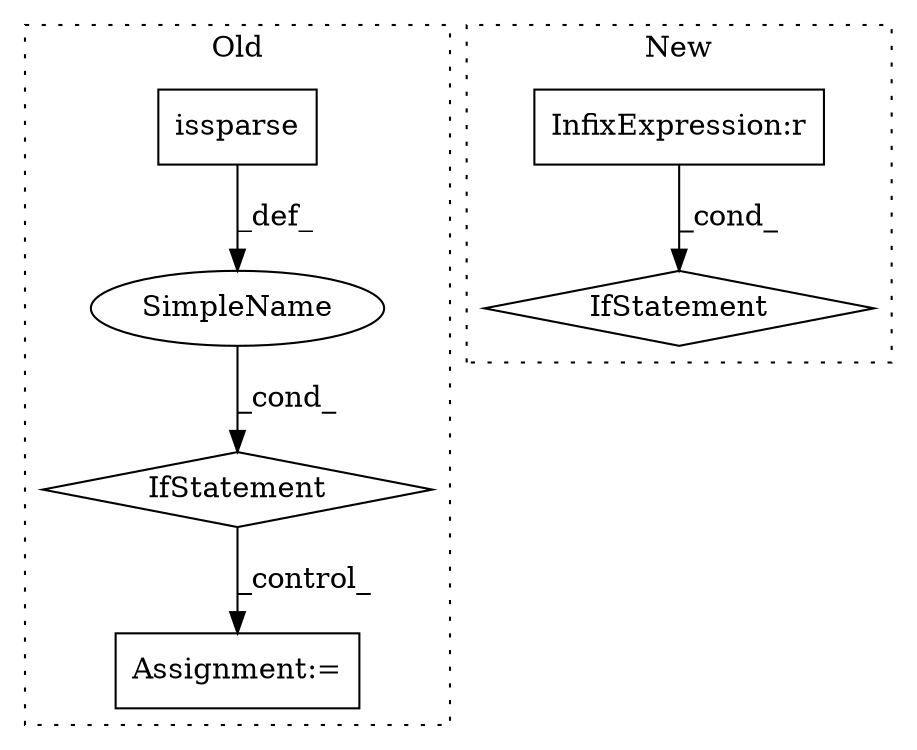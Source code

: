 digraph G {
subgraph cluster0 {
1 [label="issparse" a="32" s="8296,8309" l="9,1" shape="box"];
3 [label="IfStatement" a="25" s="8289,8332" l="4,2" shape="diamond"];
4 [label="Assignment:=" a="7" s="8383" l="1" shape="box"];
5 [label="SimpleName" a="42" s="" l="" shape="ellipse"];
label = "Old";
style="dotted";
}
subgraph cluster1 {
2 [label="IfStatement" a="25" s="8395" l="3" shape="diamond"];
6 [label="InfixExpression:r" a="27" s="8390" l="3" shape="box"];
label = "New";
style="dotted";
}
1 -> 5 [label="_def_"];
3 -> 4 [label="_control_"];
5 -> 3 [label="_cond_"];
6 -> 2 [label="_cond_"];
}